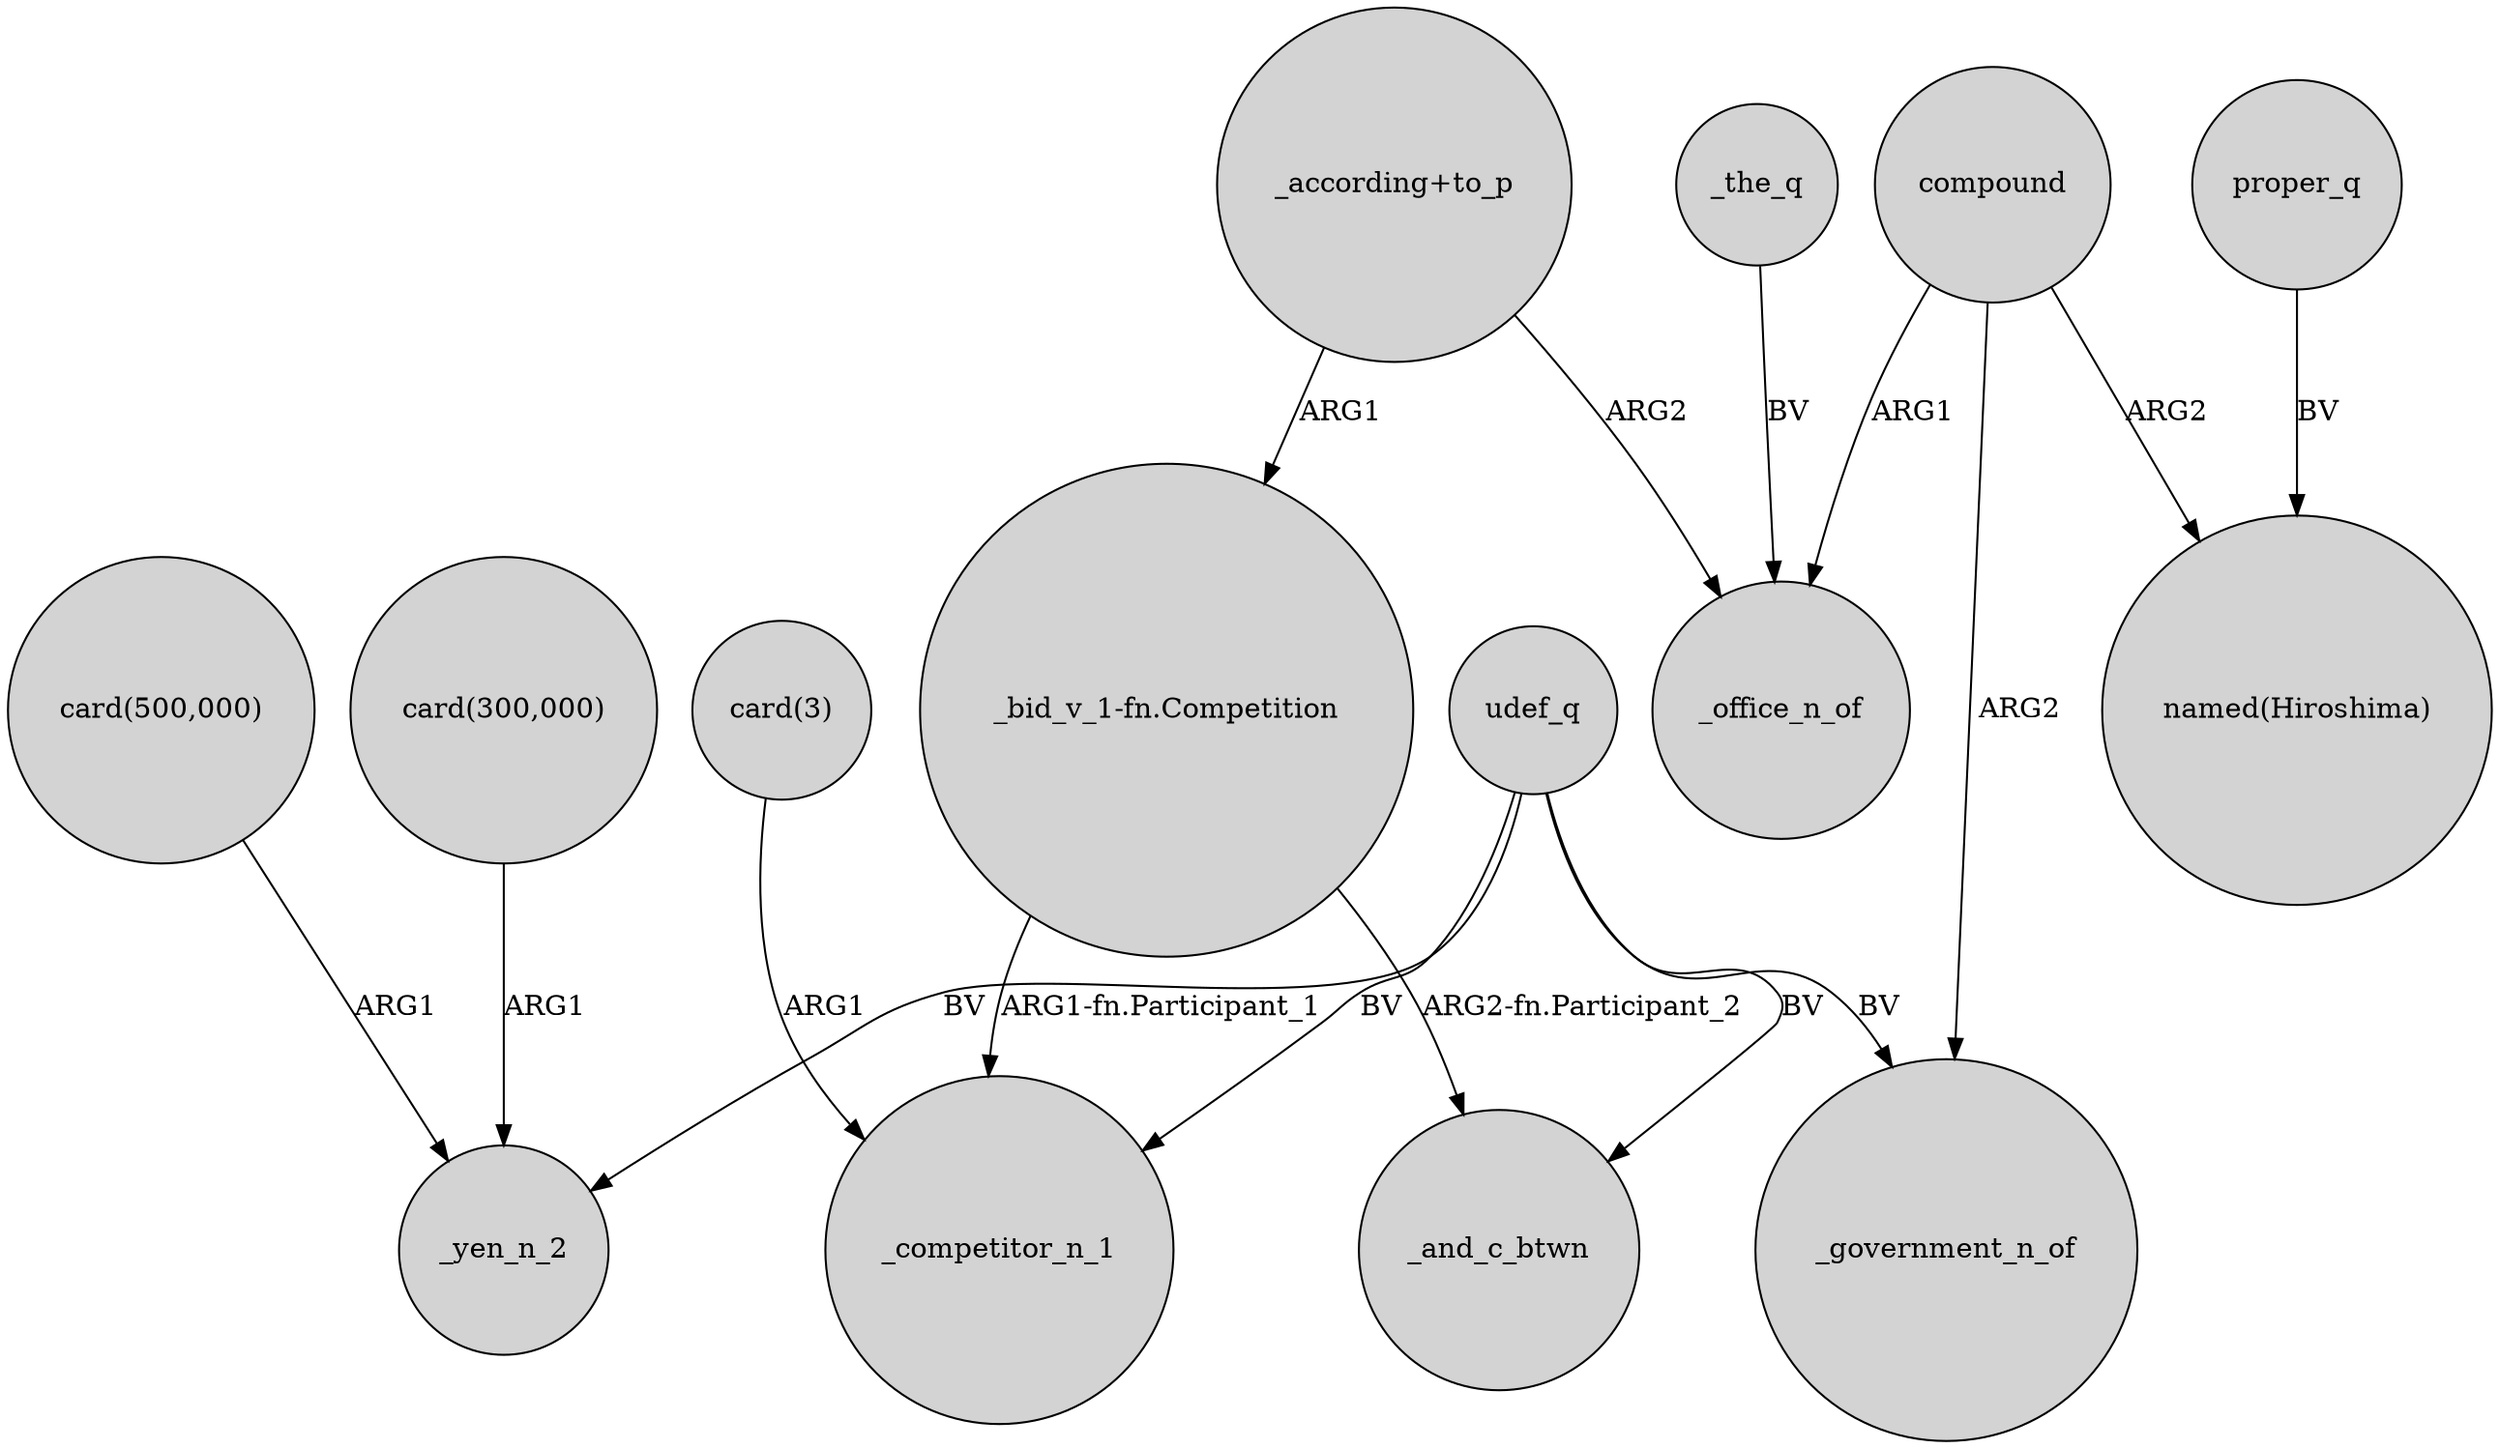 digraph {
	node [shape=circle style=filled]
	"card(500,000)" -> _yen_n_2 [label=ARG1]
	compound -> "named(Hiroshima)" [label=ARG2]
	"_bid_v_1-fn.Competition" -> _and_c_btwn [label="ARG2-fn.Participant_2"]
	udef_q -> _competitor_n_1 [label=BV]
	proper_q -> "named(Hiroshima)" [label=BV]
	"card(300,000)" -> _yen_n_2 [label=ARG1]
	"_bid_v_1-fn.Competition" -> _competitor_n_1 [label="ARG1-fn.Participant_1"]
	compound -> _government_n_of [label=ARG2]
	udef_q -> _government_n_of [label=BV]
	compound -> _office_n_of [label=ARG1]
	udef_q -> _and_c_btwn [label=BV]
	"card(3)" -> _competitor_n_1 [label=ARG1]
	"_according+to_p" -> _office_n_of [label=ARG2]
	_the_q -> _office_n_of [label=BV]
	"_according+to_p" -> "_bid_v_1-fn.Competition" [label=ARG1]
	udef_q -> _yen_n_2 [label=BV]
}
